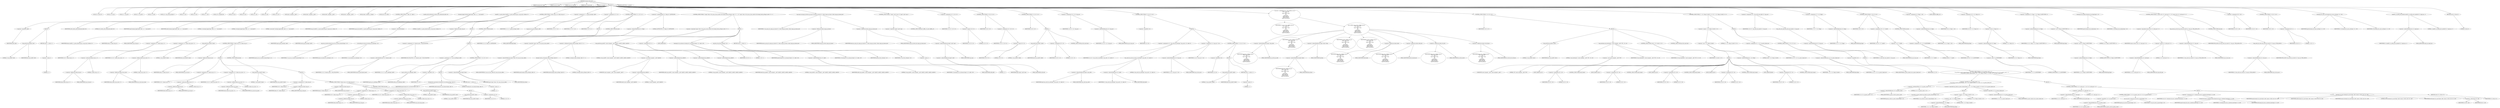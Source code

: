 digraph hostapd_notif_assoc {  
"1000122" [label = "(METHOD,hostapd_notif_assoc)" ]
"1000123" [label = "(PARAM,hostapd_data *hapd)" ]
"1000124" [label = "(PARAM,const u8 *addr)" ]
"1000125" [label = "(PARAM,const u8 *req_ies)" ]
"1000126" [label = "(PARAM,size_t req_ies_len)" ]
"1000127" [label = "(PARAM,int reassoc)" ]
"1000128" [label = "(BLOCK,,)" ]
"1000129" [label = "(LOCAL,v9: const u8 *)" ]
"1000130" [label = "(LOCAL,v10: size_t)" ]
"1000131" [label = "(LOCAL,v11: sta_info *)" ]
"1000132" [label = "(LOCAL,v12: sta_info *)" ]
"1000133" [label = "(LOCAL,v13: bool)" ]
"1000134" [label = "(LOCAL,v14: wpa_state_machine *)" ]
"1000135" [label = "(LOCAL,v15: int)" ]
"1000136" [label = "(LOCAL,v16: int)" ]
"1000137" [label = "(LOCAL,v17: u32)" ]
"1000138" [label = "(LOCAL,v18: unsigned int)" ]
"1000139" [label = "(LOCAL,v19: int)" ]
"1000140" [label = "(LOCAL,v20: int)" ]
"1000141" [label = "(LOCAL,v21: int)" ]
"1000142" [label = "(LOCAL,v23: int)" ]
"1000143" [label = "(LOCAL,v24: u8 *)" ]
"1000144" [label = "(LOCAL,fmt: unsigned __int8 *)" ]
"1000145" [label = "(LOCAL,fmta: unsigned __int8 *)" ]
"1000146" [label = "(LOCAL,fmtb: unsigned __int8 *)" ]
"1000147" [label = "(LOCAL,fmtc: unsigned __int8 *)" ]
"1000148" [label = "(LOCAL,elems: ieee802_11_elems)" ]
"1000149" [label = "(LOCAL,buf: u8 [ 1064 ])" ]
"1000150" [label = "(CONTROL_STRUCTURE,if ( !addr ),if ( !addr ))" ]
"1000151" [label = "(<operator>.logicalNot,!addr)" ]
"1000152" [label = "(IDENTIFIER,addr,!addr)" ]
"1000153" [label = "(BLOCK,,)" ]
"1000154" [label = "(wpa_printf,wpa_printf(2, fmt))" ]
"1000155" [label = "(LITERAL,2,wpa_printf(2, fmt))" ]
"1000156" [label = "(IDENTIFIER,fmt,wpa_printf(2, fmt))" ]
"1000157" [label = "(RETURN,return -1;,return -1;)" ]
"1000158" [label = "(<operator>.minus,-1)" ]
"1000159" [label = "(LITERAL,1,-1)" ]
"1000160" [label = "(random_add_randomness,random_add_randomness(addr, 6u))" ]
"1000161" [label = "(IDENTIFIER,addr,random_add_randomness(addr, 6u))" ]
"1000162" [label = "(LITERAL,6u,random_add_randomness(addr, 6u))" ]
"1000163" [label = "(hostapd_logger,hostapd_logger(hapd, addr, 1u, 2, \"associated\"))" ]
"1000164" [label = "(IDENTIFIER,hapd,hostapd_logger(hapd, addr, 1u, 2, \"associated\"))" ]
"1000165" [label = "(IDENTIFIER,addr,hostapd_logger(hapd, addr, 1u, 2, \"associated\"))" ]
"1000166" [label = "(LITERAL,1u,hostapd_logger(hapd, addr, 1u, 2, \"associated\"))" ]
"1000167" [label = "(LITERAL,2,hostapd_logger(hapd, addr, 1u, 2, \"associated\"))" ]
"1000168" [label = "(LITERAL,\"associated\",hostapd_logger(hapd, addr, 1u, 2, \"associated\"))" ]
"1000169" [label = "(ieee802_11_parse_elems,ieee802_11_parse_elems(req_ies, req_ies_len, &elems, 0))" ]
"1000170" [label = "(IDENTIFIER,req_ies,ieee802_11_parse_elems(req_ies, req_ies_len, &elems, 0))" ]
"1000171" [label = "(IDENTIFIER,req_ies_len,ieee802_11_parse_elems(req_ies, req_ies_len, &elems, 0))" ]
"1000172" [label = "(<operator>.addressOf,&elems)" ]
"1000173" [label = "(IDENTIFIER,elems,ieee802_11_parse_elems(req_ies, req_ies_len, &elems, 0))" ]
"1000174" [label = "(LITERAL,0,ieee802_11_parse_elems(req_ies, req_ies_len, &elems, 0))" ]
"1000175" [label = "(CONTROL_STRUCTURE,if ( elems.wps_ie ),if ( elems.wps_ie ))" ]
"1000176" [label = "(<operator>.fieldAccess,elems.wps_ie)" ]
"1000177" [label = "(IDENTIFIER,elems,if ( elems.wps_ie ))" ]
"1000178" [label = "(FIELD_IDENTIFIER,wps_ie,wps_ie)" ]
"1000179" [label = "(BLOCK,,)" ]
"1000180" [label = "(<operator>.assignment,v9 = elems.wps_ie - 2)" ]
"1000181" [label = "(IDENTIFIER,v9,v9 = elems.wps_ie - 2)" ]
"1000182" [label = "(<operator>.subtraction,elems.wps_ie - 2)" ]
"1000183" [label = "(<operator>.fieldAccess,elems.wps_ie)" ]
"1000184" [label = "(IDENTIFIER,elems,elems.wps_ie - 2)" ]
"1000185" [label = "(FIELD_IDENTIFIER,wps_ie,wps_ie)" ]
"1000186" [label = "(LITERAL,2,elems.wps_ie - 2)" ]
"1000187" [label = "(<operator>.assignment,v10 = elems.wps_ie_len + 2)" ]
"1000188" [label = "(IDENTIFIER,v10,v10 = elems.wps_ie_len + 2)" ]
"1000189" [label = "(<operator>.addition,elems.wps_ie_len + 2)" ]
"1000190" [label = "(<operator>.fieldAccess,elems.wps_ie_len)" ]
"1000191" [label = "(IDENTIFIER,elems,elems.wps_ie_len + 2)" ]
"1000192" [label = "(FIELD_IDENTIFIER,wps_ie_len,wps_ie_len)" ]
"1000193" [label = "(LITERAL,2,elems.wps_ie_len + 2)" ]
"1000194" [label = "(wpa_printf,wpa_printf(2, fmta))" ]
"1000195" [label = "(LITERAL,2,wpa_printf(2, fmta))" ]
"1000196" [label = "(IDENTIFIER,fmta,wpa_printf(2, fmta))" ]
"1000197" [label = "(CONTROL_STRUCTURE,else,else)" ]
"1000198" [label = "(CONTROL_STRUCTURE,if ( elems.rsn_ie ),if ( elems.rsn_ie ))" ]
"1000199" [label = "(<operator>.fieldAccess,elems.rsn_ie)" ]
"1000200" [label = "(IDENTIFIER,elems,if ( elems.rsn_ie ))" ]
"1000201" [label = "(FIELD_IDENTIFIER,rsn_ie,rsn_ie)" ]
"1000202" [label = "(BLOCK,,)" ]
"1000203" [label = "(<operator>.assignment,v9 = elems.rsn_ie - 2)" ]
"1000204" [label = "(IDENTIFIER,v9,v9 = elems.rsn_ie - 2)" ]
"1000205" [label = "(<operator>.subtraction,elems.rsn_ie - 2)" ]
"1000206" [label = "(<operator>.fieldAccess,elems.rsn_ie)" ]
"1000207" [label = "(IDENTIFIER,elems,elems.rsn_ie - 2)" ]
"1000208" [label = "(FIELD_IDENTIFIER,rsn_ie,rsn_ie)" ]
"1000209" [label = "(LITERAL,2,elems.rsn_ie - 2)" ]
"1000210" [label = "(<operator>.assignment,v10 = elems.rsn_ie_len + 2)" ]
"1000211" [label = "(IDENTIFIER,v10,v10 = elems.rsn_ie_len + 2)" ]
"1000212" [label = "(<operator>.addition,elems.rsn_ie_len + 2)" ]
"1000213" [label = "(<operator>.fieldAccess,elems.rsn_ie_len)" ]
"1000214" [label = "(IDENTIFIER,elems,elems.rsn_ie_len + 2)" ]
"1000215" [label = "(FIELD_IDENTIFIER,rsn_ie_len,rsn_ie_len)" ]
"1000216" [label = "(LITERAL,2,elems.rsn_ie_len + 2)" ]
"1000217" [label = "(wpa_printf,wpa_printf(2, fmta))" ]
"1000218" [label = "(LITERAL,2,wpa_printf(2, fmta))" ]
"1000219" [label = "(IDENTIFIER,fmta,wpa_printf(2, fmta))" ]
"1000220" [label = "(CONTROL_STRUCTURE,else,else)" ]
"1000221" [label = "(BLOCK,,)" ]
"1000222" [label = "(<operator>.assignment,v9 = elems.wpa_ie)" ]
"1000223" [label = "(IDENTIFIER,v9,v9 = elems.wpa_ie)" ]
"1000224" [label = "(<operator>.fieldAccess,elems.wpa_ie)" ]
"1000225" [label = "(IDENTIFIER,elems,v9 = elems.wpa_ie)" ]
"1000226" [label = "(FIELD_IDENTIFIER,wpa_ie,wpa_ie)" ]
"1000227" [label = "(CONTROL_STRUCTURE,if ( elems.wpa_ie ),if ( elems.wpa_ie ))" ]
"1000228" [label = "(<operator>.fieldAccess,elems.wpa_ie)" ]
"1000229" [label = "(IDENTIFIER,elems,if ( elems.wpa_ie ))" ]
"1000230" [label = "(FIELD_IDENTIFIER,wpa_ie,wpa_ie)" ]
"1000231" [label = "(BLOCK,,)" ]
"1000232" [label = "(<operator>.assignment,v9 = elems.wpa_ie - 2)" ]
"1000233" [label = "(IDENTIFIER,v9,v9 = elems.wpa_ie - 2)" ]
"1000234" [label = "(<operator>.subtraction,elems.wpa_ie - 2)" ]
"1000235" [label = "(<operator>.fieldAccess,elems.wpa_ie)" ]
"1000236" [label = "(IDENTIFIER,elems,elems.wpa_ie - 2)" ]
"1000237" [label = "(FIELD_IDENTIFIER,wpa_ie,wpa_ie)" ]
"1000238" [label = "(LITERAL,2,elems.wpa_ie - 2)" ]
"1000239" [label = "(<operator>.assignment,v10 = elems.wpa_ie_len + 2)" ]
"1000240" [label = "(IDENTIFIER,v10,v10 = elems.wpa_ie_len + 2)" ]
"1000241" [label = "(<operator>.addition,elems.wpa_ie_len + 2)" ]
"1000242" [label = "(<operator>.fieldAccess,elems.wpa_ie_len)" ]
"1000243" [label = "(IDENTIFIER,elems,elems.wpa_ie_len + 2)" ]
"1000244" [label = "(FIELD_IDENTIFIER,wpa_ie_len,wpa_ie_len)" ]
"1000245" [label = "(LITERAL,2,elems.wpa_ie_len + 2)" ]
"1000246" [label = "(wpa_printf,wpa_printf(2, fmta))" ]
"1000247" [label = "(LITERAL,2,wpa_printf(2, fmta))" ]
"1000248" [label = "(IDENTIFIER,fmta,wpa_printf(2, fmta))" ]
"1000249" [label = "(CONTROL_STRUCTURE,else,else)" ]
"1000250" [label = "(BLOCK,,)" ]
"1000251" [label = "(wpa_printf,wpa_printf(2, fmta))" ]
"1000252" [label = "(LITERAL,2,wpa_printf(2, fmta))" ]
"1000253" [label = "(IDENTIFIER,fmta,wpa_printf(2, fmta))" ]
"1000254" [label = "(<operator>.assignment,v10 = 0)" ]
"1000255" [label = "(IDENTIFIER,v10,v10 = 0)" ]
"1000256" [label = "(LITERAL,0,v10 = 0)" ]
"1000257" [label = "(<operator>.assignment,v11 = ap_get_sta(hapd, addr))" ]
"1000258" [label = "(IDENTIFIER,v11,v11 = ap_get_sta(hapd, addr))" ]
"1000259" [label = "(ap_get_sta,ap_get_sta(hapd, addr))" ]
"1000260" [label = "(IDENTIFIER,hapd,ap_get_sta(hapd, addr))" ]
"1000261" [label = "(IDENTIFIER,addr,ap_get_sta(hapd, addr))" ]
"1000262" [label = "(<operator>.assignment,v12 = v11)" ]
"1000263" [label = "(IDENTIFIER,v12,v12 = v11)" ]
"1000264" [label = "(IDENTIFIER,v11,v12 = v11)" ]
"1000265" [label = "(CONTROL_STRUCTURE,if ( v11 ),if ( v11 ))" ]
"1000266" [label = "(IDENTIFIER,v11,if ( v11 ))" ]
"1000267" [label = "(BLOCK,,)" ]
"1000268" [label = "(ap_sta_no_session_timeout,ap_sta_no_session_timeout(hapd, v11))" ]
"1000269" [label = "(IDENTIFIER,hapd,ap_sta_no_session_timeout(hapd, v11))" ]
"1000270" [label = "(IDENTIFIER,v11,ap_sta_no_session_timeout(hapd, v11))" ]
"1000271" [label = "(accounting_sta_stop,accounting_sta_stop(hapd, v12))" ]
"1000272" [label = "(IDENTIFIER,hapd,accounting_sta_stop(hapd, v12))" ]
"1000273" [label = "(IDENTIFIER,v12,accounting_sta_stop(hapd, v12))" ]
"1000274" [label = "(<operator>.assignment,v12->timeout_next = STA_NULLFUNC)" ]
"1000275" [label = "(<operator>.indirectFieldAccess,v12->timeout_next)" ]
"1000276" [label = "(IDENTIFIER,v12,v12->timeout_next = STA_NULLFUNC)" ]
"1000277" [label = "(FIELD_IDENTIFIER,timeout_next,timeout_next)" ]
"1000278" [label = "(IDENTIFIER,STA_NULLFUNC,v12->timeout_next = STA_NULLFUNC)" ]
"1000279" [label = "(CONTROL_STRUCTURE,else,else)" ]
"1000280" [label = "(BLOCK,,)" ]
"1000281" [label = "(<operator>.assignment,v12 = ap_sta_add(hapd, addr))" ]
"1000282" [label = "(IDENTIFIER,v12,v12 = ap_sta_add(hapd, addr))" ]
"1000283" [label = "(ap_sta_add,ap_sta_add(hapd, addr))" ]
"1000284" [label = "(IDENTIFIER,hapd,ap_sta_add(hapd, addr))" ]
"1000285" [label = "(IDENTIFIER,addr,ap_sta_add(hapd, addr))" ]
"1000286" [label = "(CONTROL_STRUCTURE,if ( !v12 ),if ( !v12 ))" ]
"1000287" [label = "(<operator>.logicalNot,!v12)" ]
"1000288" [label = "(IDENTIFIER,v12,!v12)" ]
"1000289" [label = "(BLOCK,,)" ]
"1000290" [label = "(hostapd_drv_sta_disassoc,hostapd_drv_sta_disassoc(hapd, addr, 5))" ]
"1000291" [label = "(IDENTIFIER,hapd,hostapd_drv_sta_disassoc(hapd, addr, 5))" ]
"1000292" [label = "(IDENTIFIER,addr,hostapd_drv_sta_disassoc(hapd, addr, 5))" ]
"1000293" [label = "(LITERAL,5,hostapd_drv_sta_disassoc(hapd, addr, 5))" ]
"1000294" [label = "(RETURN,return -1;,return -1;)" ]
"1000295" [label = "(<operator>.minus,-1)" ]
"1000296" [label = "(LITERAL,1,-1)" ]
"1000297" [label = "(<operators>.assignmentAnd,v12->flags &= 0xFFFECFFF)" ]
"1000298" [label = "(<operator>.indirectFieldAccess,v12->flags)" ]
"1000299" [label = "(IDENTIFIER,v12,v12->flags &= 0xFFFECFFF)" ]
"1000300" [label = "(FIELD_IDENTIFIER,flags,flags)" ]
"1000301" [label = "(LITERAL,0xFFFECFFF,v12->flags &= 0xFFFECFFF)" ]
"1000302" [label = "(CONTROL_STRUCTURE,if ( !hapd->iface->drv_max_acl_mac_addrs && hostapd_check_acl(hapd, addr, 0) != 1 ),if ( !hapd->iface->drv_max_acl_mac_addrs && hostapd_check_acl(hapd, addr, 0) != 1 ))" ]
"1000303" [label = "(<operator>.logicalAnd,!hapd->iface->drv_max_acl_mac_addrs && hostapd_check_acl(hapd, addr, 0) != 1)" ]
"1000304" [label = "(<operator>.logicalNot,!hapd->iface->drv_max_acl_mac_addrs)" ]
"1000305" [label = "(<operator>.indirectFieldAccess,hapd->iface->drv_max_acl_mac_addrs)" ]
"1000306" [label = "(<operator>.indirectFieldAccess,hapd->iface)" ]
"1000307" [label = "(IDENTIFIER,hapd,!hapd->iface->drv_max_acl_mac_addrs)" ]
"1000308" [label = "(FIELD_IDENTIFIER,iface,iface)" ]
"1000309" [label = "(FIELD_IDENTIFIER,drv_max_acl_mac_addrs,drv_max_acl_mac_addrs)" ]
"1000310" [label = "(<operator>.notEquals,hostapd_check_acl(hapd, addr, 0) != 1)" ]
"1000311" [label = "(hostapd_check_acl,hostapd_check_acl(hapd, addr, 0))" ]
"1000312" [label = "(IDENTIFIER,hapd,hostapd_check_acl(hapd, addr, 0))" ]
"1000313" [label = "(IDENTIFIER,addr,hostapd_check_acl(hapd, addr, 0))" ]
"1000314" [label = "(LITERAL,0,hostapd_check_acl(hapd, addr, 0))" ]
"1000315" [label = "(LITERAL,1,hostapd_check_acl(hapd, addr, 0) != 1)" ]
"1000316" [label = "(BLOCK,,)" ]
"1000317" [label = "(wpa_printf,wpa_printf(3, (const unsigned __int8 *)addr[2], addr[3], addr[4], addr[5]))" ]
"1000318" [label = "(LITERAL,3,wpa_printf(3, (const unsigned __int8 *)addr[2], addr[3], addr[4], addr[5]))" ]
"1000319" [label = "(<operator>.cast,(const unsigned __int8 *)addr[2])" ]
"1000320" [label = "(UNKNOWN,const unsigned __int8 *,const unsigned __int8 *)" ]
"1000321" [label = "(<operator>.indirectIndexAccess,addr[2])" ]
"1000322" [label = "(IDENTIFIER,addr,(const unsigned __int8 *)addr[2])" ]
"1000323" [label = "(LITERAL,2,(const unsigned __int8 *)addr[2])" ]
"1000324" [label = "(<operator>.indirectIndexAccess,addr[3])" ]
"1000325" [label = "(IDENTIFIER,addr,wpa_printf(3, (const unsigned __int8 *)addr[2], addr[3], addr[4], addr[5]))" ]
"1000326" [label = "(LITERAL,3,wpa_printf(3, (const unsigned __int8 *)addr[2], addr[3], addr[4], addr[5]))" ]
"1000327" [label = "(<operator>.indirectIndexAccess,addr[4])" ]
"1000328" [label = "(IDENTIFIER,addr,wpa_printf(3, (const unsigned __int8 *)addr[2], addr[3], addr[4], addr[5]))" ]
"1000329" [label = "(LITERAL,4,wpa_printf(3, (const unsigned __int8 *)addr[2], addr[3], addr[4], addr[5]))" ]
"1000330" [label = "(<operator>.indirectIndexAccess,addr[5])" ]
"1000331" [label = "(IDENTIFIER,addr,wpa_printf(3, (const unsigned __int8 *)addr[2], addr[3], addr[4], addr[5]))" ]
"1000332" [label = "(LITERAL,5,wpa_printf(3, (const unsigned __int8 *)addr[2], addr[3], addr[4], addr[5]))" ]
"1000333" [label = "(<operator>.assignment,v23 = 1)" ]
"1000334" [label = "(IDENTIFIER,v23,v23 = 1)" ]
"1000335" [label = "(LITERAL,1,v23 = 1)" ]
"1000336" [label = "(JUMP_TARGET,fail)" ]
"1000337" [label = "(hostapd_drv_sta_disassoc,hostapd_drv_sta_disassoc(hapd, v12->addr, v23))" ]
"1000338" [label = "(IDENTIFIER,hapd,hostapd_drv_sta_disassoc(hapd, v12->addr, v23))" ]
"1000339" [label = "(<operator>.indirectFieldAccess,v12->addr)" ]
"1000340" [label = "(IDENTIFIER,v12,hostapd_drv_sta_disassoc(hapd, v12->addr, v23))" ]
"1000341" [label = "(FIELD_IDENTIFIER,addr,addr)" ]
"1000342" [label = "(IDENTIFIER,v23,hostapd_drv_sta_disassoc(hapd, v12->addr, v23))" ]
"1000343" [label = "(ap_free_sta,ap_free_sta(hapd, v12))" ]
"1000344" [label = "(IDENTIFIER,hapd,ap_free_sta(hapd, v12))" ]
"1000345" [label = "(IDENTIFIER,v12,ap_free_sta(hapd, v12))" ]
"1000346" [label = "(RETURN,return -1;,return -1;)" ]
"1000347" [label = "(<operator>.minus,-1)" ]
"1000348" [label = "(LITERAL,1,-1)" ]
"1000349" [label = "(ap_copy_sta_supp_op_classes,ap_copy_sta_supp_op_classes(v12, elems.supp_op_classes, elems.supp_op_classes_len))" ]
"1000350" [label = "(IDENTIFIER,v12,ap_copy_sta_supp_op_classes(v12, elems.supp_op_classes, elems.supp_op_classes_len))" ]
"1000351" [label = "(<operator>.fieldAccess,elems.supp_op_classes)" ]
"1000352" [label = "(IDENTIFIER,elems,ap_copy_sta_supp_op_classes(v12, elems.supp_op_classes, elems.supp_op_classes_len))" ]
"1000353" [label = "(FIELD_IDENTIFIER,supp_op_classes,supp_op_classes)" ]
"1000354" [label = "(<operator>.fieldAccess,elems.supp_op_classes_len)" ]
"1000355" [label = "(IDENTIFIER,elems,ap_copy_sta_supp_op_classes(v12, elems.supp_op_classes, elems.supp_op_classes_len))" ]
"1000356" [label = "(FIELD_IDENTIFIER,supp_op_classes_len,supp_op_classes_len)" ]
"1000357" [label = "(CONTROL_STRUCTURE,if ( !hapd->conf->wpa ),if ( !hapd->conf->wpa ))" ]
"1000358" [label = "(<operator>.logicalNot,!hapd->conf->wpa)" ]
"1000359" [label = "(<operator>.indirectFieldAccess,hapd->conf->wpa)" ]
"1000360" [label = "(<operator>.indirectFieldAccess,hapd->conf)" ]
"1000361" [label = "(IDENTIFIER,hapd,!hapd->conf->wpa)" ]
"1000362" [label = "(FIELD_IDENTIFIER,conf,conf)" ]
"1000363" [label = "(FIELD_IDENTIFIER,wpa,wpa)" ]
"1000364" [label = "(CONTROL_STRUCTURE,goto LABEL_19;,goto LABEL_19;)" ]
"1000365" [label = "(<operator>.assignment,v13 = v10 == 0)" ]
"1000366" [label = "(IDENTIFIER,v13,v13 = v10 == 0)" ]
"1000367" [label = "(<operator>.equals,v10 == 0)" ]
"1000368" [label = "(IDENTIFIER,v10,v10 == 0)" ]
"1000369" [label = "(LITERAL,0,v10 == 0)" ]
"1000370" [label = "(CONTROL_STRUCTURE,if ( v10 ),if ( v10 ))" ]
"1000371" [label = "(IDENTIFIER,v10,if ( v10 ))" ]
"1000372" [label = "(<operator>.assignment,v13 = v9 == 0)" ]
"1000373" [label = "(IDENTIFIER,v13,v13 = v9 == 0)" ]
"1000374" [label = "(<operator>.equals,v9 == 0)" ]
"1000375" [label = "(IDENTIFIER,v9,v9 == 0)" ]
"1000376" [label = "(LITERAL,0,v9 == 0)" ]
"1000377" [label = "(CONTROL_STRUCTURE,if ( v13 ),if ( v13 ))" ]
"1000378" [label = "(IDENTIFIER,v13,if ( v13 ))" ]
"1000379" [label = "(BLOCK,,)" ]
"1000380" [label = "(wpa_printf,wpa_printf(2, fmtb))" ]
"1000381" [label = "(LITERAL,2,wpa_printf(2, fmtb))" ]
"1000382" [label = "(IDENTIFIER,fmtb,wpa_printf(2, fmtb))" ]
"1000383" [label = "(<operator>.assignment,v23 = 13)" ]
"1000384" [label = "(IDENTIFIER,v23,v23 = 13)" ]
"1000385" [label = "(LITERAL,13,v23 = 13)" ]
"1000386" [label = "(CONTROL_STRUCTURE,goto fail;,goto fail;)" ]
"1000387" [label = "(<operator>.assignment,v14 = v12->wpa_sm)" ]
"1000388" [label = "(IDENTIFIER,v14,v14 = v12->wpa_sm)" ]
"1000389" [label = "(<operator>.indirectFieldAccess,v12->wpa_sm)" ]
"1000390" [label = "(IDENTIFIER,v12,v14 = v12->wpa_sm)" ]
"1000391" [label = "(FIELD_IDENTIFIER,wpa_sm,wpa_sm)" ]
"1000392" [label = "(CONTROL_STRUCTURE,if ( !v14 ),if ( !v14 ))" ]
"1000393" [label = "(<operator>.logicalNot,!v14)" ]
"1000394" [label = "(IDENTIFIER,v14,!v14)" ]
"1000395" [label = "(BLOCK,,)" ]
"1000396" [label = "(<operator>.assignment,v14 = wpa_auth_sta_init(hapd->wpa_auth, v12->addr, 0))" ]
"1000397" [label = "(IDENTIFIER,v14,v14 = wpa_auth_sta_init(hapd->wpa_auth, v12->addr, 0))" ]
"1000398" [label = "(wpa_auth_sta_init,wpa_auth_sta_init(hapd->wpa_auth, v12->addr, 0))" ]
"1000399" [label = "(<operator>.indirectFieldAccess,hapd->wpa_auth)" ]
"1000400" [label = "(IDENTIFIER,hapd,wpa_auth_sta_init(hapd->wpa_auth, v12->addr, 0))" ]
"1000401" [label = "(FIELD_IDENTIFIER,wpa_auth,wpa_auth)" ]
"1000402" [label = "(<operator>.indirectFieldAccess,v12->addr)" ]
"1000403" [label = "(IDENTIFIER,v12,wpa_auth_sta_init(hapd->wpa_auth, v12->addr, 0))" ]
"1000404" [label = "(FIELD_IDENTIFIER,addr,addr)" ]
"1000405" [label = "(LITERAL,0,wpa_auth_sta_init(hapd->wpa_auth, v12->addr, 0))" ]
"1000406" [label = "(<operator>.assignment,v12->wpa_sm = v14)" ]
"1000407" [label = "(<operator>.indirectFieldAccess,v12->wpa_sm)" ]
"1000408" [label = "(IDENTIFIER,v12,v12->wpa_sm = v14)" ]
"1000409" [label = "(FIELD_IDENTIFIER,wpa_sm,wpa_sm)" ]
"1000410" [label = "(IDENTIFIER,v14,v12->wpa_sm = v14)" ]
"1000411" [label = "(CONTROL_STRUCTURE,if ( !v14 ),if ( !v14 ))" ]
"1000412" [label = "(<operator>.logicalNot,!v14)" ]
"1000413" [label = "(IDENTIFIER,v14,!v14)" ]
"1000414" [label = "(BLOCK,,)" ]
"1000415" [label = "(wpa_printf,wpa_printf(5, fmtb))" ]
"1000416" [label = "(LITERAL,5,wpa_printf(5, fmtb))" ]
"1000417" [label = "(IDENTIFIER,fmtb,wpa_printf(5, fmtb))" ]
"1000418" [label = "(RETURN,return -1;,return -1;)" ]
"1000419" [label = "(<operator>.minus,-1)" ]
"1000420" [label = "(LITERAL,1,-1)" ]
"1000421" [label = "(<operator>.assignment,v15 = wpa_validate_wpa_ie(\n          hapd->wpa_auth,\n          v14,\n          hapd->iface->freq,\n          v9,\n          v10,\n          elems.mdie,\n          elems.mdie_len,\n          elems.owe_dh,\n          elems.owe_dh_len))" ]
"1000422" [label = "(IDENTIFIER,v15,v15 = wpa_validate_wpa_ie(\n          hapd->wpa_auth,\n          v14,\n          hapd->iface->freq,\n          v9,\n          v10,\n          elems.mdie,\n          elems.mdie_len,\n          elems.owe_dh,\n          elems.owe_dh_len))" ]
"1000423" [label = "(wpa_validate_wpa_ie,wpa_validate_wpa_ie(\n          hapd->wpa_auth,\n          v14,\n          hapd->iface->freq,\n          v9,\n          v10,\n          elems.mdie,\n          elems.mdie_len,\n          elems.owe_dh,\n          elems.owe_dh_len))" ]
"1000424" [label = "(<operator>.indirectFieldAccess,hapd->wpa_auth)" ]
"1000425" [label = "(IDENTIFIER,hapd,wpa_validate_wpa_ie(\n          hapd->wpa_auth,\n          v14,\n          hapd->iface->freq,\n          v9,\n          v10,\n          elems.mdie,\n          elems.mdie_len,\n          elems.owe_dh,\n          elems.owe_dh_len))" ]
"1000426" [label = "(FIELD_IDENTIFIER,wpa_auth,wpa_auth)" ]
"1000427" [label = "(IDENTIFIER,v14,wpa_validate_wpa_ie(\n          hapd->wpa_auth,\n          v14,\n          hapd->iface->freq,\n          v9,\n          v10,\n          elems.mdie,\n          elems.mdie_len,\n          elems.owe_dh,\n          elems.owe_dh_len))" ]
"1000428" [label = "(<operator>.indirectFieldAccess,hapd->iface->freq)" ]
"1000429" [label = "(<operator>.indirectFieldAccess,hapd->iface)" ]
"1000430" [label = "(IDENTIFIER,hapd,wpa_validate_wpa_ie(\n          hapd->wpa_auth,\n          v14,\n          hapd->iface->freq,\n          v9,\n          v10,\n          elems.mdie,\n          elems.mdie_len,\n          elems.owe_dh,\n          elems.owe_dh_len))" ]
"1000431" [label = "(FIELD_IDENTIFIER,iface,iface)" ]
"1000432" [label = "(FIELD_IDENTIFIER,freq,freq)" ]
"1000433" [label = "(IDENTIFIER,v9,wpa_validate_wpa_ie(\n          hapd->wpa_auth,\n          v14,\n          hapd->iface->freq,\n          v9,\n          v10,\n          elems.mdie,\n          elems.mdie_len,\n          elems.owe_dh,\n          elems.owe_dh_len))" ]
"1000434" [label = "(IDENTIFIER,v10,wpa_validate_wpa_ie(\n          hapd->wpa_auth,\n          v14,\n          hapd->iface->freq,\n          v9,\n          v10,\n          elems.mdie,\n          elems.mdie_len,\n          elems.owe_dh,\n          elems.owe_dh_len))" ]
"1000435" [label = "(<operator>.fieldAccess,elems.mdie)" ]
"1000436" [label = "(IDENTIFIER,elems,wpa_validate_wpa_ie(\n          hapd->wpa_auth,\n          v14,\n          hapd->iface->freq,\n          v9,\n          v10,\n          elems.mdie,\n          elems.mdie_len,\n          elems.owe_dh,\n          elems.owe_dh_len))" ]
"1000437" [label = "(FIELD_IDENTIFIER,mdie,mdie)" ]
"1000438" [label = "(<operator>.fieldAccess,elems.mdie_len)" ]
"1000439" [label = "(IDENTIFIER,elems,wpa_validate_wpa_ie(\n          hapd->wpa_auth,\n          v14,\n          hapd->iface->freq,\n          v9,\n          v10,\n          elems.mdie,\n          elems.mdie_len,\n          elems.owe_dh,\n          elems.owe_dh_len))" ]
"1000440" [label = "(FIELD_IDENTIFIER,mdie_len,mdie_len)" ]
"1000441" [label = "(<operator>.fieldAccess,elems.owe_dh)" ]
"1000442" [label = "(IDENTIFIER,elems,wpa_validate_wpa_ie(\n          hapd->wpa_auth,\n          v14,\n          hapd->iface->freq,\n          v9,\n          v10,\n          elems.mdie,\n          elems.mdie_len,\n          elems.owe_dh,\n          elems.owe_dh_len))" ]
"1000443" [label = "(FIELD_IDENTIFIER,owe_dh,owe_dh)" ]
"1000444" [label = "(<operator>.fieldAccess,elems.owe_dh_len)" ]
"1000445" [label = "(IDENTIFIER,elems,wpa_validate_wpa_ie(\n          hapd->wpa_auth,\n          v14,\n          hapd->iface->freq,\n          v9,\n          v10,\n          elems.mdie,\n          elems.mdie_len,\n          elems.owe_dh,\n          elems.owe_dh_len))" ]
"1000446" [label = "(FIELD_IDENTIFIER,owe_dh_len,owe_dh_len)" ]
"1000447" [label = "(CONTROL_STRUCTURE,if ( v15 ),if ( v15 ))" ]
"1000448" [label = "(IDENTIFIER,v15,if ( v15 ))" ]
"1000449" [label = "(BLOCK,,)" ]
"1000450" [label = "(wpa_printf,wpa_printf(2, fmtc))" ]
"1000451" [label = "(LITERAL,2,wpa_printf(2, fmtc))" ]
"1000452" [label = "(IDENTIFIER,fmtc,wpa_printf(2, fmtc))" ]
"1000453" [label = "(wpa_hexdump,wpa_hexdump(2, (const unsigned __int8 *)\"IE\", v9, v10))" ]
"1000454" [label = "(LITERAL,2,wpa_hexdump(2, (const unsigned __int8 *)\"IE\", v9, v10))" ]
"1000455" [label = "(<operator>.cast,(const unsigned __int8 *)\"IE\")" ]
"1000456" [label = "(UNKNOWN,const unsigned __int8 *,const unsigned __int8 *)" ]
"1000457" [label = "(LITERAL,\"IE\",(const unsigned __int8 *)\"IE\")" ]
"1000458" [label = "(IDENTIFIER,v9,wpa_hexdump(2, (const unsigned __int8 *)\"IE\", v9, v10))" ]
"1000459" [label = "(IDENTIFIER,v10,wpa_hexdump(2, (const unsigned __int8 *)\"IE\", v9, v10))" ]
"1000460" [label = "(CONTROL_STRUCTURE,switch ( v15 ),switch ( v15 ))" ]
"1000461" [label = "(IDENTIFIER,v15,switch ( v15 ))" ]
"1000462" [label = "(BLOCK,,)" ]
"1000463" [label = "(JUMP_TARGET,case 2)" ]
"1000464" [label = "(<operator>.assignment,v23 = 18)" ]
"1000465" [label = "(IDENTIFIER,v23,v23 = 18)" ]
"1000466" [label = "(LITERAL,18,v23 = 18)" ]
"1000467" [label = "(CONTROL_STRUCTURE,break;,break;)" ]
"1000468" [label = "(JUMP_TARGET,case 3)" ]
"1000469" [label = "(<operator>.assignment,v23 = 19)" ]
"1000470" [label = "(IDENTIFIER,v23,v23 = 19)" ]
"1000471" [label = "(LITERAL,19,v23 = 19)" ]
"1000472" [label = "(CONTROL_STRUCTURE,break;,break;)" ]
"1000473" [label = "(JUMP_TARGET,case 4)" ]
"1000474" [label = "(<operator>.assignment,v23 = 20)" ]
"1000475" [label = "(IDENTIFIER,v23,v23 = 20)" ]
"1000476" [label = "(LITERAL,20,v23 = 20)" ]
"1000477" [label = "(CONTROL_STRUCTURE,break;,break;)" ]
"1000478" [label = "(JUMP_TARGET,case 8)" ]
"1000479" [label = "(<operator>.assignment,v23 = 24)" ]
"1000480" [label = "(IDENTIFIER,v23,v23 = 24)" ]
"1000481" [label = "(LITERAL,24,v23 = 24)" ]
"1000482" [label = "(CONTROL_STRUCTURE,break;,break;)" ]
"1000483" [label = "(JUMP_TARGET,default)" ]
"1000484" [label = "(<operator>.assignment,v23 = 13)" ]
"1000485" [label = "(IDENTIFIER,v23,v23 = 13)" ]
"1000486" [label = "(LITERAL,13,v23 = 13)" ]
"1000487" [label = "(CONTROL_STRUCTURE,break;,break;)" ]
"1000488" [label = "(CONTROL_STRUCTURE,goto fail;,goto fail;)" ]
"1000489" [label = "(CONTROL_STRUCTURE,if ( (~v12->flags & 0x402) == 0 ),if ( (~v12->flags & 0x402) == 0 ))" ]
"1000490" [label = "(<operator>.equals,(~v12->flags & 0x402) == 0)" ]
"1000491" [label = "(<operator>.and,~v12->flags & 0x402)" ]
"1000492" [label = "(<operator>.indirectFieldAccess,~v12->flags)" ]
"1000493" [label = "(IDENTIFIER,~v12,~v12->flags & 0x402)" ]
"1000494" [label = "(FIELD_IDENTIFIER,flags,flags)" ]
"1000495" [label = "(LITERAL,0x402,~v12->flags & 0x402)" ]
"1000496" [label = "(LITERAL,0,(~v12->flags & 0x402) == 0)" ]
"1000497" [label = "(BLOCK,,)" ]
"1000498" [label = "(<operator>.assignment,v21 = v12->sa_query_timed_out)" ]
"1000499" [label = "(IDENTIFIER,v21,v21 = v12->sa_query_timed_out)" ]
"1000500" [label = "(<operator>.indirectFieldAccess,v12->sa_query_timed_out)" ]
"1000501" [label = "(IDENTIFIER,v12,v21 = v12->sa_query_timed_out)" ]
"1000502" [label = "(FIELD_IDENTIFIER,sa_query_timed_out,sa_query_timed_out)" ]
"1000503" [label = "(CONTROL_STRUCTURE,if ( !v21 ),if ( !v21 ))" ]
"1000504" [label = "(<operator>.logicalNot,!v21)" ]
"1000505" [label = "(IDENTIFIER,v21,!v21)" ]
"1000506" [label = "(BLOCK,,)" ]
"1000507" [label = "(CONTROL_STRUCTURE,if ( v12->sa_query_count <= 0\n        || (ap_check_sa_query_timeout(hapd, v12), (~v12->flags & 0x402) == 0) && !v12->sa_query_timed_out ),if ( v12->sa_query_count <= 0\n        || (ap_check_sa_query_timeout(hapd, v12), (~v12->flags & 0x402) == 0) && !v12->sa_query_timed_out ))" ]
"1000508" [label = "(<operator>.logicalOr,v12->sa_query_count <= 0\n        || (ap_check_sa_query_timeout(hapd, v12), (~v12->flags & 0x402) == 0) && !v12->sa_query_timed_out)" ]
"1000509" [label = "(<operator>.lessEqualsThan,v12->sa_query_count <= 0)" ]
"1000510" [label = "(<operator>.indirectFieldAccess,v12->sa_query_count)" ]
"1000511" [label = "(IDENTIFIER,v12,v12->sa_query_count <= 0)" ]
"1000512" [label = "(FIELD_IDENTIFIER,sa_query_count,sa_query_count)" ]
"1000513" [label = "(LITERAL,0,v12->sa_query_count <= 0)" ]
"1000514" [label = "(<operator>.logicalAnd,(ap_check_sa_query_timeout(hapd, v12), (~v12->flags & 0x402) == 0) && !v12->sa_query_timed_out)" ]
"1000515" [label = "(BLOCK,,)" ]
"1000516" [label = "(ap_check_sa_query_timeout,ap_check_sa_query_timeout(hapd, v12))" ]
"1000517" [label = "(IDENTIFIER,hapd,ap_check_sa_query_timeout(hapd, v12))" ]
"1000518" [label = "(IDENTIFIER,v12,ap_check_sa_query_timeout(hapd, v12))" ]
"1000519" [label = "(<operator>.equals,(~v12->flags & 0x402) == 0)" ]
"1000520" [label = "(<operator>.and,~v12->flags & 0x402)" ]
"1000521" [label = "(<operator>.indirectFieldAccess,~v12->flags)" ]
"1000522" [label = "(IDENTIFIER,~v12,~v12->flags & 0x402)" ]
"1000523" [label = "(FIELD_IDENTIFIER,flags,flags)" ]
"1000524" [label = "(LITERAL,0x402,~v12->flags & 0x402)" ]
"1000525" [label = "(LITERAL,0,(~v12->flags & 0x402) == 0)" ]
"1000526" [label = "(<operator>.logicalNot,!v12->sa_query_timed_out)" ]
"1000527" [label = "(<operator>.indirectFieldAccess,v12->sa_query_timed_out)" ]
"1000528" [label = "(IDENTIFIER,v12,!v12->sa_query_timed_out)" ]
"1000529" [label = "(FIELD_IDENTIFIER,sa_query_timed_out,sa_query_timed_out)" ]
"1000530" [label = "(BLOCK,,)" ]
"1000531" [label = "(CONTROL_STRUCTURE,if ( v12->auth_alg != 2 ),if ( v12->auth_alg != 2 ))" ]
"1000532" [label = "(<operator>.notEquals,v12->auth_alg != 2)" ]
"1000533" [label = "(<operator>.indirectFieldAccess,v12->auth_alg)" ]
"1000534" [label = "(IDENTIFIER,v12,v12->auth_alg != 2)" ]
"1000535" [label = "(FIELD_IDENTIFIER,auth_alg,auth_alg)" ]
"1000536" [label = "(LITERAL,2,v12->auth_alg != 2)" ]
"1000537" [label = "(BLOCK,,)" ]
"1000538" [label = "(CONTROL_STRUCTURE,if ( !v12->sa_query_count ),if ( !v12->sa_query_count ))" ]
"1000539" [label = "(<operator>.logicalNot,!v12->sa_query_count)" ]
"1000540" [label = "(<operator>.indirectFieldAccess,v12->sa_query_count)" ]
"1000541" [label = "(IDENTIFIER,v12,!v12->sa_query_count)" ]
"1000542" [label = "(FIELD_IDENTIFIER,sa_query_count,sa_query_count)" ]
"1000543" [label = "(ap_sta_start_sa_query,ap_sta_start_sa_query(hapd, v12))" ]
"1000544" [label = "(IDENTIFIER,hapd,ap_sta_start_sa_query(hapd, v12))" ]
"1000545" [label = "(IDENTIFIER,v12,ap_sta_start_sa_query(hapd, v12))" ]
"1000546" [label = "(<operator>.assignment,v24 = hostapd_eid_assoc_comeback_time(hapd, v12, buf))" ]
"1000547" [label = "(IDENTIFIER,v24,v24 = hostapd_eid_assoc_comeback_time(hapd, v12, buf))" ]
"1000548" [label = "(hostapd_eid_assoc_comeback_time,hostapd_eid_assoc_comeback_time(hapd, v12, buf))" ]
"1000549" [label = "(IDENTIFIER,hapd,hostapd_eid_assoc_comeback_time(hapd, v12, buf))" ]
"1000550" [label = "(IDENTIFIER,v12,hostapd_eid_assoc_comeback_time(hapd, v12, buf))" ]
"1000551" [label = "(IDENTIFIER,buf,hostapd_eid_assoc_comeback_time(hapd, v12, buf))" ]
"1000552" [label = "(hostapd_sta_assoc,hostapd_sta_assoc(hapd, addr, reassoc, 0x1Eu, buf, v24 - buf))" ]
"1000553" [label = "(IDENTIFIER,hapd,hostapd_sta_assoc(hapd, addr, reassoc, 0x1Eu, buf, v24 - buf))" ]
"1000554" [label = "(IDENTIFIER,addr,hostapd_sta_assoc(hapd, addr, reassoc, 0x1Eu, buf, v24 - buf))" ]
"1000555" [label = "(IDENTIFIER,reassoc,hostapd_sta_assoc(hapd, addr, reassoc, 0x1Eu, buf, v24 - buf))" ]
"1000556" [label = "(LITERAL,0x1Eu,hostapd_sta_assoc(hapd, addr, reassoc, 0x1Eu, buf, v24 - buf))" ]
"1000557" [label = "(IDENTIFIER,buf,hostapd_sta_assoc(hapd, addr, reassoc, 0x1Eu, buf, v24 - buf))" ]
"1000558" [label = "(<operator>.subtraction,v24 - buf)" ]
"1000559" [label = "(IDENTIFIER,v24,v24 - buf)" ]
"1000560" [label = "(IDENTIFIER,buf,v24 - buf)" ]
"1000561" [label = "(RETURN,return v21;,return v21;)" ]
"1000562" [label = "(IDENTIFIER,v21,return v21;)" ]
"1000563" [label = "(<operator>.assignment,v16 = wpa_auth_uses_mfp(v12->wpa_sm))" ]
"1000564" [label = "(IDENTIFIER,v16,v16 = wpa_auth_uses_mfp(v12->wpa_sm))" ]
"1000565" [label = "(wpa_auth_uses_mfp,wpa_auth_uses_mfp(v12->wpa_sm))" ]
"1000566" [label = "(<operator>.indirectFieldAccess,v12->wpa_sm)" ]
"1000567" [label = "(IDENTIFIER,v12,wpa_auth_uses_mfp(v12->wpa_sm))" ]
"1000568" [label = "(FIELD_IDENTIFIER,wpa_sm,wpa_sm)" ]
"1000569" [label = "(<operator>.assignment,v17 = v12->flags)" ]
"1000570" [label = "(IDENTIFIER,v17,v17 = v12->flags)" ]
"1000571" [label = "(<operator>.indirectFieldAccess,v12->flags)" ]
"1000572" [label = "(IDENTIFIER,v12,v17 = v12->flags)" ]
"1000573" [label = "(FIELD_IDENTIFIER,flags,flags)" ]
"1000574" [label = "(CONTROL_STRUCTURE,if ( v16 ),if ( v16 ))" ]
"1000575" [label = "(IDENTIFIER,v16,if ( v16 ))" ]
"1000576" [label = "(<operator>.assignment,v18 = v17 | 0x400)" ]
"1000577" [label = "(IDENTIFIER,v18,v18 = v17 | 0x400)" ]
"1000578" [label = "(<operator>.or,v17 | 0x400)" ]
"1000579" [label = "(IDENTIFIER,v17,v17 | 0x400)" ]
"1000580" [label = "(LITERAL,0x400,v17 | 0x400)" ]
"1000581" [label = "(CONTROL_STRUCTURE,else,else)" ]
"1000582" [label = "(<operator>.assignment,v18 = v17 & 0xFFFFFBFF)" ]
"1000583" [label = "(IDENTIFIER,v18,v18 = v17 & 0xFFFFFBFF)" ]
"1000584" [label = "(<operator>.and,v17 & 0xFFFFFBFF)" ]
"1000585" [label = "(IDENTIFIER,v17,v17 & 0xFFFFFBFF)" ]
"1000586" [label = "(LITERAL,0xFFFFFBFF,v17 & 0xFFFFFBFF)" ]
"1000587" [label = "(<operator>.assignment,v12->flags = v18)" ]
"1000588" [label = "(<operator>.indirectFieldAccess,v12->flags)" ]
"1000589" [label = "(IDENTIFIER,v12,v12->flags = v18)" ]
"1000590" [label = "(FIELD_IDENTIFIER,flags,flags)" ]
"1000591" [label = "(IDENTIFIER,v18,v12->flags = v18)" ]
"1000592" [label = "(JUMP_TARGET,LABEL_19)" ]
"1000593" [label = "(<operator>.assignment,v19 = v12->flags & 2)" ]
"1000594" [label = "(IDENTIFIER,v19,v19 = v12->flags & 2)" ]
"1000595" [label = "(<operator>.and,v12->flags & 2)" ]
"1000596" [label = "(<operator>.indirectFieldAccess,v12->flags)" ]
"1000597" [label = "(IDENTIFIER,v12,v12->flags & 2)" ]
"1000598" [label = "(FIELD_IDENTIFIER,flags,flags)" ]
"1000599" [label = "(LITERAL,2,v12->flags & 2)" ]
"1000600" [label = "(<operator>.assignment,v12->flags = v12->flags & 0xFFF7FFFF | 3)" ]
"1000601" [label = "(<operator>.indirectFieldAccess,v12->flags)" ]
"1000602" [label = "(IDENTIFIER,v12,v12->flags = v12->flags & 0xFFF7FFFF | 3)" ]
"1000603" [label = "(FIELD_IDENTIFIER,flags,flags)" ]
"1000604" [label = "(<operator>.or,v12->flags & 0xFFF7FFFF | 3)" ]
"1000605" [label = "(<operator>.and,v12->flags & 0xFFF7FFFF)" ]
"1000606" [label = "(<operator>.indirectFieldAccess,v12->flags)" ]
"1000607" [label = "(IDENTIFIER,v12,v12->flags & 0xFFF7FFFF)" ]
"1000608" [label = "(FIELD_IDENTIFIER,flags,flags)" ]
"1000609" [label = "(LITERAL,0xFFF7FFFF,v12->flags & 0xFFF7FFFF)" ]
"1000610" [label = "(LITERAL,3,v12->flags & 0xFFF7FFFF | 3)" ]
"1000611" [label = "(hostapd_set_sta_flags,hostapd_set_sta_flags(hapd, v12))" ]
"1000612" [label = "(IDENTIFIER,hapd,hostapd_set_sta_flags(hapd, v12))" ]
"1000613" [label = "(IDENTIFIER,v12,hostapd_set_sta_flags(hapd, v12))" ]
"1000614" [label = "(CONTROL_STRUCTURE,if ( reassoc && v12->auth_alg == 2 ),if ( reassoc && v12->auth_alg == 2 ))" ]
"1000615" [label = "(<operator>.logicalAnd,reassoc && v12->auth_alg == 2)" ]
"1000616" [label = "(IDENTIFIER,reassoc,reassoc && v12->auth_alg == 2)" ]
"1000617" [label = "(<operator>.equals,v12->auth_alg == 2)" ]
"1000618" [label = "(<operator>.indirectFieldAccess,v12->auth_alg)" ]
"1000619" [label = "(IDENTIFIER,v12,v12->auth_alg == 2)" ]
"1000620" [label = "(FIELD_IDENTIFIER,auth_alg,auth_alg)" ]
"1000621" [label = "(LITERAL,2,v12->auth_alg == 2)" ]
"1000622" [label = "(wpa_auth_sm_event,wpa_auth_sm_event(v12->wpa_sm, WPA_ASSOC_FT))" ]
"1000623" [label = "(<operator>.indirectFieldAccess,v12->wpa_sm)" ]
"1000624" [label = "(IDENTIFIER,v12,wpa_auth_sm_event(v12->wpa_sm, WPA_ASSOC_FT))" ]
"1000625" [label = "(FIELD_IDENTIFIER,wpa_sm,wpa_sm)" ]
"1000626" [label = "(IDENTIFIER,WPA_ASSOC_FT,wpa_auth_sm_event(v12->wpa_sm, WPA_ASSOC_FT))" ]
"1000627" [label = "(CONTROL_STRUCTURE,else,else)" ]
"1000628" [label = "(wpa_auth_sm_event,wpa_auth_sm_event(v12->wpa_sm, WPA_ASSOC))" ]
"1000629" [label = "(<operator>.indirectFieldAccess,v12->wpa_sm)" ]
"1000630" [label = "(IDENTIFIER,v12,wpa_auth_sm_event(v12->wpa_sm, WPA_ASSOC))" ]
"1000631" [label = "(FIELD_IDENTIFIER,wpa_sm,wpa_sm)" ]
"1000632" [label = "(IDENTIFIER,WPA_ASSOC,wpa_auth_sm_event(v12->wpa_sm, WPA_ASSOC))" ]
"1000633" [label = "(<operator>.assignment,v20 = v19)" ]
"1000634" [label = "(IDENTIFIER,v20,v20 = v19)" ]
"1000635" [label = "(IDENTIFIER,v19,v20 = v19)" ]
"1000636" [label = "(CONTROL_STRUCTURE,if ( v19 ),if ( v19 ))" ]
"1000637" [label = "(IDENTIFIER,v19,if ( v19 ))" ]
"1000638" [label = "(<operator>.assignment,v20 = 1)" ]
"1000639" [label = "(IDENTIFIER,v20,v20 = 1)" ]
"1000640" [label = "(LITERAL,1,v20 = 1)" ]
"1000641" [label = "(hostapd_new_assoc_sta,hostapd_new_assoc_sta(hapd, v12, v20))" ]
"1000642" [label = "(IDENTIFIER,hapd,hostapd_new_assoc_sta(hapd, v12, v20))" ]
"1000643" [label = "(IDENTIFIER,v12,hostapd_new_assoc_sta(hapd, v12, v20))" ]
"1000644" [label = "(IDENTIFIER,v20,hostapd_new_assoc_sta(hapd, v12, v20))" ]
"1000645" [label = "(ieee802_1x_notify_port_enabled,ieee802_1x_notify_port_enabled(v12->eapol_sm, 1))" ]
"1000646" [label = "(<operator>.indirectFieldAccess,v12->eapol_sm)" ]
"1000647" [label = "(IDENTIFIER,v12,ieee802_1x_notify_port_enabled(v12->eapol_sm, 1))" ]
"1000648" [label = "(FIELD_IDENTIFIER,eapol_sm,eapol_sm)" ]
"1000649" [label = "(LITERAL,1,ieee802_1x_notify_port_enabled(v12->eapol_sm, 1))" ]
"1000650" [label = "(RETURN,return 0;,return 0;)" ]
"1000651" [label = "(LITERAL,0,return 0;)" ]
"1000652" [label = "(METHOD_RETURN,int __fastcall)" ]
  "1000122" -> "1000123" 
  "1000122" -> "1000124" 
  "1000122" -> "1000125" 
  "1000122" -> "1000126" 
  "1000122" -> "1000127" 
  "1000122" -> "1000128" 
  "1000122" -> "1000652" 
  "1000128" -> "1000129" 
  "1000128" -> "1000130" 
  "1000128" -> "1000131" 
  "1000128" -> "1000132" 
  "1000128" -> "1000133" 
  "1000128" -> "1000134" 
  "1000128" -> "1000135" 
  "1000128" -> "1000136" 
  "1000128" -> "1000137" 
  "1000128" -> "1000138" 
  "1000128" -> "1000139" 
  "1000128" -> "1000140" 
  "1000128" -> "1000141" 
  "1000128" -> "1000142" 
  "1000128" -> "1000143" 
  "1000128" -> "1000144" 
  "1000128" -> "1000145" 
  "1000128" -> "1000146" 
  "1000128" -> "1000147" 
  "1000128" -> "1000148" 
  "1000128" -> "1000149" 
  "1000128" -> "1000150" 
  "1000128" -> "1000160" 
  "1000128" -> "1000163" 
  "1000128" -> "1000169" 
  "1000128" -> "1000175" 
  "1000128" -> "1000257" 
  "1000128" -> "1000262" 
  "1000128" -> "1000265" 
  "1000128" -> "1000297" 
  "1000128" -> "1000302" 
  "1000128" -> "1000349" 
  "1000128" -> "1000357" 
  "1000128" -> "1000365" 
  "1000128" -> "1000370" 
  "1000128" -> "1000377" 
  "1000128" -> "1000387" 
  "1000128" -> "1000392" 
  "1000128" -> "1000421" 
  "1000128" -> "1000447" 
  "1000128" -> "1000489" 
  "1000128" -> "1000563" 
  "1000128" -> "1000569" 
  "1000128" -> "1000574" 
  "1000128" -> "1000587" 
  "1000128" -> "1000592" 
  "1000128" -> "1000593" 
  "1000128" -> "1000600" 
  "1000128" -> "1000611" 
  "1000128" -> "1000614" 
  "1000128" -> "1000633" 
  "1000128" -> "1000636" 
  "1000128" -> "1000641" 
  "1000128" -> "1000645" 
  "1000128" -> "1000650" 
  "1000150" -> "1000151" 
  "1000150" -> "1000153" 
  "1000151" -> "1000152" 
  "1000153" -> "1000154" 
  "1000153" -> "1000157" 
  "1000154" -> "1000155" 
  "1000154" -> "1000156" 
  "1000157" -> "1000158" 
  "1000158" -> "1000159" 
  "1000160" -> "1000161" 
  "1000160" -> "1000162" 
  "1000163" -> "1000164" 
  "1000163" -> "1000165" 
  "1000163" -> "1000166" 
  "1000163" -> "1000167" 
  "1000163" -> "1000168" 
  "1000169" -> "1000170" 
  "1000169" -> "1000171" 
  "1000169" -> "1000172" 
  "1000169" -> "1000174" 
  "1000172" -> "1000173" 
  "1000175" -> "1000176" 
  "1000175" -> "1000179" 
  "1000175" -> "1000197" 
  "1000176" -> "1000177" 
  "1000176" -> "1000178" 
  "1000179" -> "1000180" 
  "1000179" -> "1000187" 
  "1000179" -> "1000194" 
  "1000180" -> "1000181" 
  "1000180" -> "1000182" 
  "1000182" -> "1000183" 
  "1000182" -> "1000186" 
  "1000183" -> "1000184" 
  "1000183" -> "1000185" 
  "1000187" -> "1000188" 
  "1000187" -> "1000189" 
  "1000189" -> "1000190" 
  "1000189" -> "1000193" 
  "1000190" -> "1000191" 
  "1000190" -> "1000192" 
  "1000194" -> "1000195" 
  "1000194" -> "1000196" 
  "1000197" -> "1000198" 
  "1000198" -> "1000199" 
  "1000198" -> "1000202" 
  "1000198" -> "1000220" 
  "1000199" -> "1000200" 
  "1000199" -> "1000201" 
  "1000202" -> "1000203" 
  "1000202" -> "1000210" 
  "1000202" -> "1000217" 
  "1000203" -> "1000204" 
  "1000203" -> "1000205" 
  "1000205" -> "1000206" 
  "1000205" -> "1000209" 
  "1000206" -> "1000207" 
  "1000206" -> "1000208" 
  "1000210" -> "1000211" 
  "1000210" -> "1000212" 
  "1000212" -> "1000213" 
  "1000212" -> "1000216" 
  "1000213" -> "1000214" 
  "1000213" -> "1000215" 
  "1000217" -> "1000218" 
  "1000217" -> "1000219" 
  "1000220" -> "1000221" 
  "1000221" -> "1000222" 
  "1000221" -> "1000227" 
  "1000222" -> "1000223" 
  "1000222" -> "1000224" 
  "1000224" -> "1000225" 
  "1000224" -> "1000226" 
  "1000227" -> "1000228" 
  "1000227" -> "1000231" 
  "1000227" -> "1000249" 
  "1000228" -> "1000229" 
  "1000228" -> "1000230" 
  "1000231" -> "1000232" 
  "1000231" -> "1000239" 
  "1000231" -> "1000246" 
  "1000232" -> "1000233" 
  "1000232" -> "1000234" 
  "1000234" -> "1000235" 
  "1000234" -> "1000238" 
  "1000235" -> "1000236" 
  "1000235" -> "1000237" 
  "1000239" -> "1000240" 
  "1000239" -> "1000241" 
  "1000241" -> "1000242" 
  "1000241" -> "1000245" 
  "1000242" -> "1000243" 
  "1000242" -> "1000244" 
  "1000246" -> "1000247" 
  "1000246" -> "1000248" 
  "1000249" -> "1000250" 
  "1000250" -> "1000251" 
  "1000250" -> "1000254" 
  "1000251" -> "1000252" 
  "1000251" -> "1000253" 
  "1000254" -> "1000255" 
  "1000254" -> "1000256" 
  "1000257" -> "1000258" 
  "1000257" -> "1000259" 
  "1000259" -> "1000260" 
  "1000259" -> "1000261" 
  "1000262" -> "1000263" 
  "1000262" -> "1000264" 
  "1000265" -> "1000266" 
  "1000265" -> "1000267" 
  "1000265" -> "1000279" 
  "1000267" -> "1000268" 
  "1000267" -> "1000271" 
  "1000267" -> "1000274" 
  "1000268" -> "1000269" 
  "1000268" -> "1000270" 
  "1000271" -> "1000272" 
  "1000271" -> "1000273" 
  "1000274" -> "1000275" 
  "1000274" -> "1000278" 
  "1000275" -> "1000276" 
  "1000275" -> "1000277" 
  "1000279" -> "1000280" 
  "1000280" -> "1000281" 
  "1000280" -> "1000286" 
  "1000281" -> "1000282" 
  "1000281" -> "1000283" 
  "1000283" -> "1000284" 
  "1000283" -> "1000285" 
  "1000286" -> "1000287" 
  "1000286" -> "1000289" 
  "1000287" -> "1000288" 
  "1000289" -> "1000290" 
  "1000289" -> "1000294" 
  "1000290" -> "1000291" 
  "1000290" -> "1000292" 
  "1000290" -> "1000293" 
  "1000294" -> "1000295" 
  "1000295" -> "1000296" 
  "1000297" -> "1000298" 
  "1000297" -> "1000301" 
  "1000298" -> "1000299" 
  "1000298" -> "1000300" 
  "1000302" -> "1000303" 
  "1000302" -> "1000316" 
  "1000303" -> "1000304" 
  "1000303" -> "1000310" 
  "1000304" -> "1000305" 
  "1000305" -> "1000306" 
  "1000305" -> "1000309" 
  "1000306" -> "1000307" 
  "1000306" -> "1000308" 
  "1000310" -> "1000311" 
  "1000310" -> "1000315" 
  "1000311" -> "1000312" 
  "1000311" -> "1000313" 
  "1000311" -> "1000314" 
  "1000316" -> "1000317" 
  "1000316" -> "1000333" 
  "1000316" -> "1000336" 
  "1000316" -> "1000337" 
  "1000316" -> "1000343" 
  "1000316" -> "1000346" 
  "1000317" -> "1000318" 
  "1000317" -> "1000319" 
  "1000317" -> "1000324" 
  "1000317" -> "1000327" 
  "1000317" -> "1000330" 
  "1000319" -> "1000320" 
  "1000319" -> "1000321" 
  "1000321" -> "1000322" 
  "1000321" -> "1000323" 
  "1000324" -> "1000325" 
  "1000324" -> "1000326" 
  "1000327" -> "1000328" 
  "1000327" -> "1000329" 
  "1000330" -> "1000331" 
  "1000330" -> "1000332" 
  "1000333" -> "1000334" 
  "1000333" -> "1000335" 
  "1000337" -> "1000338" 
  "1000337" -> "1000339" 
  "1000337" -> "1000342" 
  "1000339" -> "1000340" 
  "1000339" -> "1000341" 
  "1000343" -> "1000344" 
  "1000343" -> "1000345" 
  "1000346" -> "1000347" 
  "1000347" -> "1000348" 
  "1000349" -> "1000350" 
  "1000349" -> "1000351" 
  "1000349" -> "1000354" 
  "1000351" -> "1000352" 
  "1000351" -> "1000353" 
  "1000354" -> "1000355" 
  "1000354" -> "1000356" 
  "1000357" -> "1000358" 
  "1000357" -> "1000364" 
  "1000358" -> "1000359" 
  "1000359" -> "1000360" 
  "1000359" -> "1000363" 
  "1000360" -> "1000361" 
  "1000360" -> "1000362" 
  "1000365" -> "1000366" 
  "1000365" -> "1000367" 
  "1000367" -> "1000368" 
  "1000367" -> "1000369" 
  "1000370" -> "1000371" 
  "1000370" -> "1000372" 
  "1000372" -> "1000373" 
  "1000372" -> "1000374" 
  "1000374" -> "1000375" 
  "1000374" -> "1000376" 
  "1000377" -> "1000378" 
  "1000377" -> "1000379" 
  "1000379" -> "1000380" 
  "1000379" -> "1000383" 
  "1000379" -> "1000386" 
  "1000380" -> "1000381" 
  "1000380" -> "1000382" 
  "1000383" -> "1000384" 
  "1000383" -> "1000385" 
  "1000387" -> "1000388" 
  "1000387" -> "1000389" 
  "1000389" -> "1000390" 
  "1000389" -> "1000391" 
  "1000392" -> "1000393" 
  "1000392" -> "1000395" 
  "1000393" -> "1000394" 
  "1000395" -> "1000396" 
  "1000395" -> "1000406" 
  "1000395" -> "1000411" 
  "1000396" -> "1000397" 
  "1000396" -> "1000398" 
  "1000398" -> "1000399" 
  "1000398" -> "1000402" 
  "1000398" -> "1000405" 
  "1000399" -> "1000400" 
  "1000399" -> "1000401" 
  "1000402" -> "1000403" 
  "1000402" -> "1000404" 
  "1000406" -> "1000407" 
  "1000406" -> "1000410" 
  "1000407" -> "1000408" 
  "1000407" -> "1000409" 
  "1000411" -> "1000412" 
  "1000411" -> "1000414" 
  "1000412" -> "1000413" 
  "1000414" -> "1000415" 
  "1000414" -> "1000418" 
  "1000415" -> "1000416" 
  "1000415" -> "1000417" 
  "1000418" -> "1000419" 
  "1000419" -> "1000420" 
  "1000421" -> "1000422" 
  "1000421" -> "1000423" 
  "1000423" -> "1000424" 
  "1000423" -> "1000427" 
  "1000423" -> "1000428" 
  "1000423" -> "1000433" 
  "1000423" -> "1000434" 
  "1000423" -> "1000435" 
  "1000423" -> "1000438" 
  "1000423" -> "1000441" 
  "1000423" -> "1000444" 
  "1000424" -> "1000425" 
  "1000424" -> "1000426" 
  "1000428" -> "1000429" 
  "1000428" -> "1000432" 
  "1000429" -> "1000430" 
  "1000429" -> "1000431" 
  "1000435" -> "1000436" 
  "1000435" -> "1000437" 
  "1000438" -> "1000439" 
  "1000438" -> "1000440" 
  "1000441" -> "1000442" 
  "1000441" -> "1000443" 
  "1000444" -> "1000445" 
  "1000444" -> "1000446" 
  "1000447" -> "1000448" 
  "1000447" -> "1000449" 
  "1000449" -> "1000450" 
  "1000449" -> "1000453" 
  "1000449" -> "1000460" 
  "1000449" -> "1000488" 
  "1000450" -> "1000451" 
  "1000450" -> "1000452" 
  "1000453" -> "1000454" 
  "1000453" -> "1000455" 
  "1000453" -> "1000458" 
  "1000453" -> "1000459" 
  "1000455" -> "1000456" 
  "1000455" -> "1000457" 
  "1000460" -> "1000461" 
  "1000460" -> "1000462" 
  "1000462" -> "1000463" 
  "1000462" -> "1000464" 
  "1000462" -> "1000467" 
  "1000462" -> "1000468" 
  "1000462" -> "1000469" 
  "1000462" -> "1000472" 
  "1000462" -> "1000473" 
  "1000462" -> "1000474" 
  "1000462" -> "1000477" 
  "1000462" -> "1000478" 
  "1000462" -> "1000479" 
  "1000462" -> "1000482" 
  "1000462" -> "1000483" 
  "1000462" -> "1000484" 
  "1000462" -> "1000487" 
  "1000464" -> "1000465" 
  "1000464" -> "1000466" 
  "1000469" -> "1000470" 
  "1000469" -> "1000471" 
  "1000474" -> "1000475" 
  "1000474" -> "1000476" 
  "1000479" -> "1000480" 
  "1000479" -> "1000481" 
  "1000484" -> "1000485" 
  "1000484" -> "1000486" 
  "1000489" -> "1000490" 
  "1000489" -> "1000497" 
  "1000490" -> "1000491" 
  "1000490" -> "1000496" 
  "1000491" -> "1000492" 
  "1000491" -> "1000495" 
  "1000492" -> "1000493" 
  "1000492" -> "1000494" 
  "1000497" -> "1000498" 
  "1000497" -> "1000503" 
  "1000498" -> "1000499" 
  "1000498" -> "1000500" 
  "1000500" -> "1000501" 
  "1000500" -> "1000502" 
  "1000503" -> "1000504" 
  "1000503" -> "1000506" 
  "1000504" -> "1000505" 
  "1000506" -> "1000507" 
  "1000507" -> "1000508" 
  "1000507" -> "1000530" 
  "1000508" -> "1000509" 
  "1000508" -> "1000514" 
  "1000509" -> "1000510" 
  "1000509" -> "1000513" 
  "1000510" -> "1000511" 
  "1000510" -> "1000512" 
  "1000514" -> "1000515" 
  "1000514" -> "1000526" 
  "1000515" -> "1000516" 
  "1000515" -> "1000519" 
  "1000516" -> "1000517" 
  "1000516" -> "1000518" 
  "1000519" -> "1000520" 
  "1000519" -> "1000525" 
  "1000520" -> "1000521" 
  "1000520" -> "1000524" 
  "1000521" -> "1000522" 
  "1000521" -> "1000523" 
  "1000526" -> "1000527" 
  "1000527" -> "1000528" 
  "1000527" -> "1000529" 
  "1000530" -> "1000531" 
  "1000531" -> "1000532" 
  "1000531" -> "1000537" 
  "1000532" -> "1000533" 
  "1000532" -> "1000536" 
  "1000533" -> "1000534" 
  "1000533" -> "1000535" 
  "1000537" -> "1000538" 
  "1000537" -> "1000546" 
  "1000537" -> "1000552" 
  "1000537" -> "1000561" 
  "1000538" -> "1000539" 
  "1000538" -> "1000543" 
  "1000539" -> "1000540" 
  "1000540" -> "1000541" 
  "1000540" -> "1000542" 
  "1000543" -> "1000544" 
  "1000543" -> "1000545" 
  "1000546" -> "1000547" 
  "1000546" -> "1000548" 
  "1000548" -> "1000549" 
  "1000548" -> "1000550" 
  "1000548" -> "1000551" 
  "1000552" -> "1000553" 
  "1000552" -> "1000554" 
  "1000552" -> "1000555" 
  "1000552" -> "1000556" 
  "1000552" -> "1000557" 
  "1000552" -> "1000558" 
  "1000558" -> "1000559" 
  "1000558" -> "1000560" 
  "1000561" -> "1000562" 
  "1000563" -> "1000564" 
  "1000563" -> "1000565" 
  "1000565" -> "1000566" 
  "1000566" -> "1000567" 
  "1000566" -> "1000568" 
  "1000569" -> "1000570" 
  "1000569" -> "1000571" 
  "1000571" -> "1000572" 
  "1000571" -> "1000573" 
  "1000574" -> "1000575" 
  "1000574" -> "1000576" 
  "1000574" -> "1000581" 
  "1000576" -> "1000577" 
  "1000576" -> "1000578" 
  "1000578" -> "1000579" 
  "1000578" -> "1000580" 
  "1000581" -> "1000582" 
  "1000582" -> "1000583" 
  "1000582" -> "1000584" 
  "1000584" -> "1000585" 
  "1000584" -> "1000586" 
  "1000587" -> "1000588" 
  "1000587" -> "1000591" 
  "1000588" -> "1000589" 
  "1000588" -> "1000590" 
  "1000593" -> "1000594" 
  "1000593" -> "1000595" 
  "1000595" -> "1000596" 
  "1000595" -> "1000599" 
  "1000596" -> "1000597" 
  "1000596" -> "1000598" 
  "1000600" -> "1000601" 
  "1000600" -> "1000604" 
  "1000601" -> "1000602" 
  "1000601" -> "1000603" 
  "1000604" -> "1000605" 
  "1000604" -> "1000610" 
  "1000605" -> "1000606" 
  "1000605" -> "1000609" 
  "1000606" -> "1000607" 
  "1000606" -> "1000608" 
  "1000611" -> "1000612" 
  "1000611" -> "1000613" 
  "1000614" -> "1000615" 
  "1000614" -> "1000622" 
  "1000614" -> "1000627" 
  "1000615" -> "1000616" 
  "1000615" -> "1000617" 
  "1000617" -> "1000618" 
  "1000617" -> "1000621" 
  "1000618" -> "1000619" 
  "1000618" -> "1000620" 
  "1000622" -> "1000623" 
  "1000622" -> "1000626" 
  "1000623" -> "1000624" 
  "1000623" -> "1000625" 
  "1000627" -> "1000628" 
  "1000628" -> "1000629" 
  "1000628" -> "1000632" 
  "1000629" -> "1000630" 
  "1000629" -> "1000631" 
  "1000633" -> "1000634" 
  "1000633" -> "1000635" 
  "1000636" -> "1000637" 
  "1000636" -> "1000638" 
  "1000638" -> "1000639" 
  "1000638" -> "1000640" 
  "1000641" -> "1000642" 
  "1000641" -> "1000643" 
  "1000641" -> "1000644" 
  "1000645" -> "1000646" 
  "1000645" -> "1000649" 
  "1000646" -> "1000647" 
  "1000646" -> "1000648" 
  "1000650" -> "1000651" 
}
